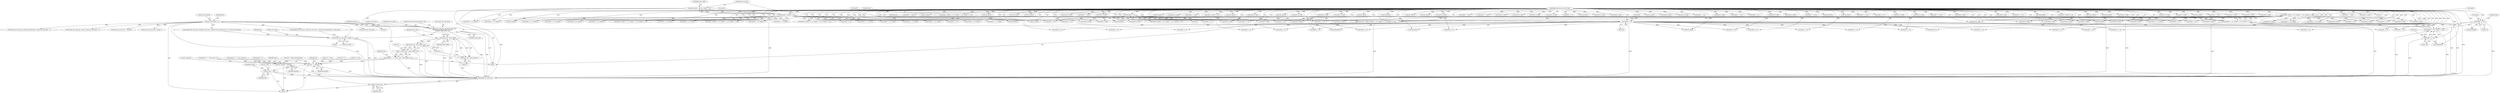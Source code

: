 digraph "0_radare2_f41e941341e44aa86edd4483c4487ec09a074257@pointer" {
"1000321" [label="(Call,snprintf (op->buf_asm, sizeof (op->buf_asm),\n\t\t\t\t\t\"fill-array-data-payload %d, %d\",\n\t\t\t\t\telem_width, array_size))"];
"1000159" [label="(Call,op->buf_asm[0] = 0)"];
"1000286" [label="(Call,elem_width = buf[2] | (buf[3] << 8))"];
"1000288" [label="(Call,buf[2] | (buf[3] << 8))"];
"1000129" [label="(MethodParameterIn,const ut8 *buf)"];
"1000292" [label="(Call,buf[3] << 8)"];
"1000298" [label="(Call,array_size = buf[4] | (buf[5] << 8) | (buf[6] << 16) | (buf[7] << 24))"];
"1000300" [label="(Call,buf[4] | (buf[5] << 8) | (buf[6] << 16) | (buf[7] << 24))"];
"1000304" [label="(Call,(buf[5] << 8) | (buf[6] << 16) | (buf[7] << 24))"];
"1000305" [label="(Call,buf[5] << 8)"];
"1000310" [label="(Call,(buf[6] << 16) | (buf[7] << 24))"];
"1000311" [label="(Call,buf[6] << 16)"];
"1000316" [label="(Call,buf[7] << 24)"];
"1000338" [label="(Call,array_size * elem_width)"];
"1000336" [label="(Call,(array_size * elem_width+1)/2)"];
"1000334" [label="(Call,2 * ((array_size * elem_width+1)/2))"];
"1000332" [label="(Call,payload = 2 * ((array_size * elem_width+1)/2))"];
"1002185" [label="(Call,op->payload = payload)"];
"1002190" [label="(Call,size += payload)"];
"1002193" [label="(Call,op->size = size)"];
"1002200" [label="(Return,return size;)"];
"1000337" [label="(Call,array_size * elem_width+1)"];
"1002172" [label="(Call,strcpy (op->buf_asm, \"invalid \"))"];
"1001909" [label="(Call,buf[3] << 8)"];
"1002194" [label="(Call,op->size)"];
"1000666" [label="(Call,buf[0] == 0x19)"];
"1000498" [label="(Call,(int) buf[1])"];
"1000195" [label="(Call,buf[4] | (buf[5] << 8) | (buf[6] << 16) | (buf[7] << 24))"];
"1000778" [label="(Call,(int) buf[1])"];
"1000600" [label="(Call,buf[4] << 16)"];
"1002197" [label="(Identifier,size)"];
"1001306" [label="(Call,buf[4] & 0x0f)"];
"1000340" [label="(Identifier,elem_width)"];
"1001258" [label="(Call,buf[3] << 8)"];
"1000438" [label="(Call,buf[3] << 8)"];
"1000430" [label="(Call,(int) buf[1])"];
"1001103" [label="(Call,buf[4] & 0x0f)"];
"1001198" [label="(Call,(int) buf[1])"];
"1000866" [label="(Call,(buf[3] << 8) | buf[2])"];
"1000268" [label="(Call,payload = 2 * (array_size*4))"];
"1000716" [label="(Call,(llint)buf[3])"];
"1001217" [label="(Call,buf[5] << 8)"];
"1001158" [label="(Call,buf[5] & 0x0f)"];
"1001789" [label="(Call,(buf[3] << 8) | buf[2])"];
"1000724" [label="(Call,(llint)buf[4])"];
"1001109" [label="(Call,buf[4] & 0xf0)"];
"1000334" [label="(Call,2 * ((array_size * elem_width+1)/2))"];
"1000131" [label="(Block,)"];
"1001651" [label="(Call,buf[0] == 0x23)"];
"1001062" [label="(Call,buf[1] & 0x0f)"];
"1000558" [label="(Call,buf[3] << 8)"];
"1000785" [label="(Call,(int) buf[2])"];
"1002199" [label="(Identifier,strasm)"];
"1000966" [label="(Call,buf[4] << 16)"];
"1001389" [label="(Call,(buf[3] << 8) | buf[2])"];
"1001342" [label="(Call,buf[5] & 0x0f)"];
"1001636" [label="(Call,buf[3] << 8)"];
"1002192" [label="(Identifier,payload)"];
"1000311" [label="(Call,buf[6] << 16)"];
"1000321" [label="(Call,snprintf (op->buf_asm, sizeof (op->buf_asm),\n\t\t\t\t\t\"fill-array-data-payload %d, %d\",\n\t\t\t\t\telem_width, array_size))"];
"1001782" [label="(Call,(int) buf[1])"];
"1000377" [label="(Call,strdup (op->buf_asm))"];
"1001619" [label="(Call,buf[1] & 0x0f)"];
"1001440" [label="(Call,buf[0] == 0x22)"];
"1000320" [label="(Literal,24)"];
"1000955" [label="(Call,buf[2] | (buf[3] << 8) | (buf[4] << 16) | (buf[5] << 24))"];
"1001003" [label="(Call,buf[3] << 8 | buf[2])"];
"1000246" [label="(Call,buf[2] | (buf[3] << 8))"];
"1000700" [label="(Call,(int) buf[1])"];
"1001004" [label="(Call,buf[3] << 8)"];
"1002018" [label="(Call,buf[4] & 0xf0)"];
"1000316" [label="(Call,buf[7] << 24)"];
"1002201" [label="(Identifier,size)"];
"1000165" [label="(Literal,0)"];
"1000463" [label="(Call,buf[3] << 8)"];
"1000594" [label="(Call,buf[3] << 8)"];
"1000309" [label="(Literal,8)"];
"1000331" [label="(Identifier,array_size)"];
"1001573" [label="(Call,(int) buf[1])"];
"1002179" [label="(Identifier,op)"];
"1001509" [label="(Call,buf[1] & 0x0f)"];
"1001030" [label="(Call,buf[2] | (buf[3] << 8) | (buf[4] << 16) | (buf[5] << 24))"];
"1000289" [label="(Call,buf[2])"];
"1001318" [label="(Call,buf[5] & 0x0f)"];
"1000909" [label="(Call,buf[3] << 8)"];
"1000342" [label="(Literal,2)"];
"1001969" [label="(Call,buf[5] & 0x0f)"];
"1002200" [label="(Return,return size;)"];
"1001635" [label="(Call,(buf[3] << 8) | buf[2])"];
"1000313" [label="(Identifier,buf)"];
"1000216" [label="(Call,snprintf (op->buf_asm, sizeof(op->buf_asm), \"packed-switch-payload %d, %d\", array_size, first_key))"];
"1000360" [label="(Call,strncpy (op->buf_asm, dalvik_opcodes[i].name, sizeof (op->buf_asm) - 1))"];
"1001348" [label="(Call,buf[5] & 0xf0)"];
"1000732" [label="(Call,(llint)buf[5])"];
"1000850" [label="(Call,buf[1] & 0x0f)"];
"1001800" [label="(Call,(buf[5] << 8) | buf[4])"];
"1001747" [label="(Call,buf[2] << 24)"];
"1001382" [label="(Call,(int) buf[1])"];
"1001205" [label="(Call,(buf[3] << 8) | buf[2])"];
"1001070" [label="(Call,buf[3] << 8)"];
"1000814" [label="(Call,(int) buf[1])"];
"1002186" [label="(Call,op->payload)"];
"1002024" [label="(Call,buf[5] & 0x0f)"];
"1001790" [label="(Call,buf[3] << 8)"];
"1002195" [label="(Identifier,op)"];
"1000474" [label="(Call,buf[5] << 8)"];
"1001926" [label="(Call,buf[4] & 0x0f)"];
"1000356" [label="(Call,size <= len)"];
"1000304" [label="(Call,(buf[5] << 8) | (buf[6] << 16) | (buf[7] << 24))"];
"1000286" [label="(Call,elem_width = buf[2] | (buf[3] << 8))"];
"1000936" [label="(Call,buf[3] << 8)"];
"1001722" [label="(Call,(int) buf[1])"];
"1001275" [label="(Call,buf[4] & 0x0f)"];
"1000548" [label="(Call,(int) buf[1])"];
"1000985" [label="(Call,buf[1] & 0x0f)"];
"1000655" [label="(Call,buf[2] << 16)"];
"1002054" [label="(Call,buf[0] == 0x24)"];
"1001646" [label="(Call,buf[0] == 0x20)"];
"1002193" [label="(Call,op->size = size)"];
"1000526" [label="(Call,buf[1] & 0xf0)"];
"1001164" [label="(Call,buf[5] & 0xf0)"];
"1000312" [label="(Call,buf[6])"];
"1000315" [label="(Literal,16)"];
"1000338" [label="(Call,array_size * elem_width)"];
"1000408" [label="(Call,buf[1] & 0xf0)"];
"1000858" [label="(Call,buf[1] & 0xf0)"];
"1000250" [label="(Call,buf[3] << 8)"];
"1001021" [label="(Call,(int) buf[1])"];
"1001249" [label="(Call,buf[1] & 0xf0)"];
"1001152" [label="(Call,buf[4] & 0xf0)"];
"1002173" [label="(Call,op->buf_asm)"];
"1001091" [label="(Call,buf[4] & 0x0f)"];
"1000828" [label="(Call,(int) buf[3])"];
"1002130" [label="(Call,size = 2)"];
"1001525" [label="(Call,(buf[3]<<8) | buf[2])"];
"1001257" [label="(Call,(buf[3] << 8) | buf[2])"];
"1000926" [label="(Call,(int) buf[1])"];
"1001944" [label="(Call,buf[4] & 0xf0)"];
"1000333" [label="(Identifier,payload)"];
"1000332" [label="(Call,payload = 2 * ((array_size * elem_width+1)/2))"];
"1002036" [label="(Call,buf[1] & 0x0f)"];
"1000206" [label="(Call,buf[6] << 16)"];
"1000908" [label="(Call,buf[3] << 8 | buf[2])"];
"1001312" [label="(Call,buf[4] & 0xf0)"];
"1000318" [label="(Identifier,buf)"];
"1000792" [label="(Call,(int) buf[3])"];
"1000611" [label="(Call,buf[0] == 0x17)"];
"1000230" [label="(Call,payload = 2 * (array_size * 2))"];
"1000187" [label="(Call,buf[3] << 8)"];
"1000971" [label="(Call,buf[5] << 24)"];
"1000557" [label="(Call,(buf[3] << 8) | buf[2])"];
"1001999" [label="(Call,buf[5] & 0xf0)"];
"1001293" [label="(Call,buf[4] & 0xf0)"];
"1001981" [label="(Call,buf[4] & 0x0f)"];
"1000473" [label="(Call,(buf[5] << 8) | buf[4])"];
"1000305" [label="(Call,buf[5] << 8)"];
"1000740" [label="(Call,(llint)buf[6])"];
"1001041" [label="(Call,buf[4] << 16)"];
"1000292" [label="(Call,buf[3] << 8)"];
"1001069" [label="(Call,(buf[3] << 8) | buf[2])"];
"1001399" [label="(Call,buf[0] == 0x1a)"];
"1000335" [label="(Literal,2)"];
"1000582" [label="(Call,(int) buf[1])"];
"1002182" [label="(Call,size = len)"];
"1000935" [label="(Call,buf[3] << 8 | buf[2])"];
"1000645" [label="(Call,(int) buf[1])"];
"1000325" [label="(Call,sizeof (op->buf_asm))"];
"1000129" [label="(MethodParameterIn,const ut8 *buf)"];
"1001435" [label="(Call,buf[0] == 0x1f)"];
"1002176" [label="(Literal,\"invalid \")"];
"1001957" [label="(Call,buf[4] & 0x0f)"];
"1001993" [label="(Call,buf[5] & 0x0f)"];
"1000200" [label="(Call,buf[5] << 8)"];
"1000993" [label="(Call,buf[1] & 0xf0)"];
"1001134" [label="(Call,buf[5] & 0x0f)"];
"1001731" [label="(Call,buf[5] | (buf[4] << 8) | (buf[3] << 16) | (buf[2] << 24))"];
"1002136" [label="(Call,strncpy (op->buf_asm, strasm, sizeof (op->buf_asm) - 1))"];
"1000136" [label="(Call,payload = 0)"];
"1001216" [label="(Call,(buf[5] << 8) | buf[4])"];
"1001581" [label="(Call,buf[3] << 8)"];
"1001517" [label="(Call,buf[1] & 0xf0)"];
"1001287" [label="(Call,buf[4] & 0x0f)"];
"1001810" [label="(Call,buf[0] == 0x25)"];
"1001801" [label="(Call,buf[5] << 8)"];
"1000341" [label="(Literal,1)"];
"1001526" [label="(Call,buf[3]<<8)"];
"1001987" [label="(Call,buf[4] & 0xf0)"];
"1000300" [label="(Call,buf[4] | (buf[5] << 8) | (buf[6] << 16) | (buf[7] << 24))"];
"1001736" [label="(Call,buf[4] << 8)"];
"1000293" [label="(Call,buf[3])"];
"1000960" [label="(Call,buf[3] << 8)"];
"1001580" [label="(Call,(buf[3] << 8) | buf[2])"];
"1000339" [label="(Identifier,array_size)"];
"1002189" [label="(Identifier,payload)"];
"1000867" [label="(Call,buf[3] << 8)"];
"1001046" [label="(Call,buf[5] << 24)"];
"1000306" [label="(Call,buf[5])"];
"1002202" [label="(MethodReturn,static int)"];
"1000160" [label="(Call,op->buf_asm[0])"];
"1000301" [label="(Call,buf[4])"];
"1000322" [label="(Call,op->buf_asm)"];
"1000381" [label="(Call,size = dalvik_opcodes[i].len)"];
"1001908" [label="(Call,(buf[3] << 8) | buf[2])"];
"1000330" [label="(Identifier,elem_width)"];
"1001963" [label="(Call,buf[4] & 0xf0)"];
"1000211" [label="(Call,buf[7] << 24)"];
"1001742" [label="(Call,buf[3] << 16)"];
"1002171" [label="(Block,)"];
"1000756" [label="(Call,(llint)buf[8])"];
"1000329" [label="(Literal,\"fill-array-data-payload %d, %d\")"];
"1002172" [label="(Call,strcpy (op->buf_asm, \"invalid \"))"];
"1002161" [label="(Call,strcpy (op->buf_asm , \"invalid\"))"];
"1000589" [label="(Call,buf[2] | (buf[3] << 8) | (buf[4] << 16) | (buf[5] << 24))"];
"1000255" [label="(Call,snprintf (op->buf_asm, sizeof (op->buf_asm), \"sparse-switch-payload %d\", array_size))"];
"1000183" [label="(Call,buf[2] | (buf[3] << 8))"];
"1000296" [label="(Literal,8)"];
"1000317" [label="(Call,buf[7])"];
"1000462" [label="(Call,(buf[3] << 8) | buf[2])"];
"1000892" [label="(Call,(char) buf[1])"];
"1000336" [label="(Call,(array_size * elem_width+1)/2)"];
"1000299" [label="(Identifier,array_size)"];
"1000763" [label="(Call,(llint)buf[9])"];
"1002191" [label="(Identifier,size)"];
"1000298" [label="(Call,array_size = buf[4] | (buf[5] << 8) | (buf[6] << 16) | (buf[7] << 24))"];
"1001128" [label="(Call,buf[4] & 0xf0)"];
"1000310" [label="(Call,(buf[6] << 16) | (buf[7] << 24))"];
"1001206" [label="(Call,buf[3] << 8)"];
"1000169" [label="(Identifier,buf)"];
"1000437" [label="(Call,(buf[3] << 8) | buf[2])"];
"1001035" [label="(Call,buf[3] << 8)"];
"1000748" [label="(Call,(llint)buf[7])"];
"1000605" [label="(Call,buf[5] << 24)"];
"1000323" [label="(Identifier,op)"];
"1000284" [label="(Block,)"];
"1001122" [label="(Call,buf[4] & 0x0f)"];
"1000660" [label="(Call,buf[3] << 24)"];
"1000337" [label="(Call,array_size * elem_width+1)"];
"1000518" [label="(Call,buf[1] & 0x0f)"];
"1001627" [label="(Call,buf[1] & 0xf0)"];
"1000159" [label="(Call,op->buf_asm[0] = 0)"];
"1000142" [label="(Call,(int) buf[0])"];
"1001429" [label="(Call,buf[0] == 0x1c)"];
"1001330" [label="(Call,buf[4] & 0x0f)"];
"1001900" [label="(Call,buf[1] & 0xf0)"];
"1002012" [label="(Call,buf[4] & 0x0f)"];
"1002030" [label="(Call,buf[5] & 0xf0)"];
"1000344" [label="(Identifier,size)"];
"1001336" [label="(Call,buf[4] & 0xf0)"];
"1000709" [label="(Call,(llint)buf[2])"];
"1000821" [label="(Call,(int) buf[2])"];
"1002185" [label="(Call,op->payload = payload)"];
"1001146" [label="(Call,buf[4] & 0x0f)"];
"1000287" [label="(Identifier,elem_width)"];
"1001938" [label="(Call,buf[4] & 0x0f)"];
"1002120" [label="(Call,strcpy (op->buf_asm, \"invalid \"))"];
"1001390" [label="(Call,buf[3] << 8)"];
"1000167" [label="(Call,buf[0] == 0x00)"];
"1000400" [label="(Call,buf[1] & 0x0f)"];
"1000288" [label="(Call,buf[2] | (buf[3] << 8))"];
"1002190" [label="(Call,size += payload)"];
"1000321" -> "1000284"  [label="AST: "];
"1000321" -> "1000331"  [label="CFG: "];
"1000322" -> "1000321"  [label="AST: "];
"1000325" -> "1000321"  [label="AST: "];
"1000329" -> "1000321"  [label="AST: "];
"1000330" -> "1000321"  [label="AST: "];
"1000331" -> "1000321"  [label="AST: "];
"1000333" -> "1000321"  [label="CFG: "];
"1000321" -> "1002202"  [label="DDG: "];
"1000321" -> "1002202"  [label="DDG: "];
"1000159" -> "1000321"  [label="DDG: "];
"1000286" -> "1000321"  [label="DDG: "];
"1000298" -> "1000321"  [label="DDG: "];
"1000321" -> "1000338"  [label="DDG: "];
"1000321" -> "1000338"  [label="DDG: "];
"1000321" -> "1002172"  [label="DDG: "];
"1000159" -> "1000131"  [label="AST: "];
"1000159" -> "1000165"  [label="CFG: "];
"1000160" -> "1000159"  [label="AST: "];
"1000165" -> "1000159"  [label="AST: "];
"1000169" -> "1000159"  [label="CFG: "];
"1000159" -> "1002202"  [label="DDG: "];
"1000159" -> "1000216"  [label="DDG: "];
"1000159" -> "1000255"  [label="DDG: "];
"1000159" -> "1000360"  [label="DDG: "];
"1000159" -> "1000377"  [label="DDG: "];
"1000159" -> "1002120"  [label="DDG: "];
"1000159" -> "1002136"  [label="DDG: "];
"1000159" -> "1002161"  [label="DDG: "];
"1000159" -> "1002172"  [label="DDG: "];
"1000286" -> "1000284"  [label="AST: "];
"1000286" -> "1000288"  [label="CFG: "];
"1000287" -> "1000286"  [label="AST: "];
"1000288" -> "1000286"  [label="AST: "];
"1000299" -> "1000286"  [label="CFG: "];
"1000286" -> "1002202"  [label="DDG: "];
"1000288" -> "1000286"  [label="DDG: "];
"1000288" -> "1000286"  [label="DDG: "];
"1000288" -> "1000292"  [label="CFG: "];
"1000289" -> "1000288"  [label="AST: "];
"1000292" -> "1000288"  [label="AST: "];
"1000288" -> "1002202"  [label="DDG: "];
"1000288" -> "1002202"  [label="DDG: "];
"1000129" -> "1000288"  [label="DDG: "];
"1000292" -> "1000288"  [label="DDG: "];
"1000292" -> "1000288"  [label="DDG: "];
"1000288" -> "1000437"  [label="DDG: "];
"1000288" -> "1000462"  [label="DDG: "];
"1000288" -> "1000557"  [label="DDG: "];
"1000288" -> "1000589"  [label="DDG: "];
"1000288" -> "1000655"  [label="DDG: "];
"1000288" -> "1000709"  [label="DDG: "];
"1000288" -> "1000785"  [label="DDG: "];
"1000288" -> "1000821"  [label="DDG: "];
"1000288" -> "1000866"  [label="DDG: "];
"1000288" -> "1000908"  [label="DDG: "];
"1000288" -> "1000935"  [label="DDG: "];
"1000288" -> "1000955"  [label="DDG: "];
"1000288" -> "1001003"  [label="DDG: "];
"1000288" -> "1001030"  [label="DDG: "];
"1000288" -> "1001069"  [label="DDG: "];
"1000288" -> "1001205"  [label="DDG: "];
"1000288" -> "1001257"  [label="DDG: "];
"1000288" -> "1001389"  [label="DDG: "];
"1000288" -> "1001525"  [label="DDG: "];
"1000288" -> "1001580"  [label="DDG: "];
"1000288" -> "1001635"  [label="DDG: "];
"1000288" -> "1001747"  [label="DDG: "];
"1000288" -> "1001789"  [label="DDG: "];
"1000288" -> "1001908"  [label="DDG: "];
"1000129" -> "1000126"  [label="AST: "];
"1000129" -> "1002202"  [label="DDG: "];
"1000129" -> "1000142"  [label="DDG: "];
"1000129" -> "1000167"  [label="DDG: "];
"1000129" -> "1000183"  [label="DDG: "];
"1000129" -> "1000187"  [label="DDG: "];
"1000129" -> "1000195"  [label="DDG: "];
"1000129" -> "1000200"  [label="DDG: "];
"1000129" -> "1000206"  [label="DDG: "];
"1000129" -> "1000211"  [label="DDG: "];
"1000129" -> "1000246"  [label="DDG: "];
"1000129" -> "1000250"  [label="DDG: "];
"1000129" -> "1000292"  [label="DDG: "];
"1000129" -> "1000300"  [label="DDG: "];
"1000129" -> "1000305"  [label="DDG: "];
"1000129" -> "1000311"  [label="DDG: "];
"1000129" -> "1000316"  [label="DDG: "];
"1000129" -> "1000400"  [label="DDG: "];
"1000129" -> "1000408"  [label="DDG: "];
"1000129" -> "1000430"  [label="DDG: "];
"1000129" -> "1000438"  [label="DDG: "];
"1000129" -> "1000437"  [label="DDG: "];
"1000129" -> "1000463"  [label="DDG: "];
"1000129" -> "1000462"  [label="DDG: "];
"1000129" -> "1000474"  [label="DDG: "];
"1000129" -> "1000473"  [label="DDG: "];
"1000129" -> "1000498"  [label="DDG: "];
"1000129" -> "1000518"  [label="DDG: "];
"1000129" -> "1000526"  [label="DDG: "];
"1000129" -> "1000548"  [label="DDG: "];
"1000129" -> "1000558"  [label="DDG: "];
"1000129" -> "1000557"  [label="DDG: "];
"1000129" -> "1000582"  [label="DDG: "];
"1000129" -> "1000589"  [label="DDG: "];
"1000129" -> "1000594"  [label="DDG: "];
"1000129" -> "1000600"  [label="DDG: "];
"1000129" -> "1000605"  [label="DDG: "];
"1000129" -> "1000611"  [label="DDG: "];
"1000129" -> "1000645"  [label="DDG: "];
"1000129" -> "1000655"  [label="DDG: "];
"1000129" -> "1000660"  [label="DDG: "];
"1000129" -> "1000666"  [label="DDG: "];
"1000129" -> "1000700"  [label="DDG: "];
"1000129" -> "1000709"  [label="DDG: "];
"1000129" -> "1000716"  [label="DDG: "];
"1000129" -> "1000724"  [label="DDG: "];
"1000129" -> "1000732"  [label="DDG: "];
"1000129" -> "1000740"  [label="DDG: "];
"1000129" -> "1000748"  [label="DDG: "];
"1000129" -> "1000756"  [label="DDG: "];
"1000129" -> "1000763"  [label="DDG: "];
"1000129" -> "1000778"  [label="DDG: "];
"1000129" -> "1000785"  [label="DDG: "];
"1000129" -> "1000792"  [label="DDG: "];
"1000129" -> "1000814"  [label="DDG: "];
"1000129" -> "1000821"  [label="DDG: "];
"1000129" -> "1000828"  [label="DDG: "];
"1000129" -> "1000850"  [label="DDG: "];
"1000129" -> "1000858"  [label="DDG: "];
"1000129" -> "1000867"  [label="DDG: "];
"1000129" -> "1000866"  [label="DDG: "];
"1000129" -> "1000892"  [label="DDG: "];
"1000129" -> "1000909"  [label="DDG: "];
"1000129" -> "1000908"  [label="DDG: "];
"1000129" -> "1000926"  [label="DDG: "];
"1000129" -> "1000936"  [label="DDG: "];
"1000129" -> "1000935"  [label="DDG: "];
"1000129" -> "1000955"  [label="DDG: "];
"1000129" -> "1000960"  [label="DDG: "];
"1000129" -> "1000966"  [label="DDG: "];
"1000129" -> "1000971"  [label="DDG: "];
"1000129" -> "1000985"  [label="DDG: "];
"1000129" -> "1000993"  [label="DDG: "];
"1000129" -> "1001004"  [label="DDG: "];
"1000129" -> "1001003"  [label="DDG: "];
"1000129" -> "1001021"  [label="DDG: "];
"1000129" -> "1001030"  [label="DDG: "];
"1000129" -> "1001035"  [label="DDG: "];
"1000129" -> "1001041"  [label="DDG: "];
"1000129" -> "1001046"  [label="DDG: "];
"1000129" -> "1001062"  [label="DDG: "];
"1000129" -> "1001070"  [label="DDG: "];
"1000129" -> "1001069"  [label="DDG: "];
"1000129" -> "1001091"  [label="DDG: "];
"1000129" -> "1001103"  [label="DDG: "];
"1000129" -> "1001109"  [label="DDG: "];
"1000129" -> "1001122"  [label="DDG: "];
"1000129" -> "1001128"  [label="DDG: "];
"1000129" -> "1001134"  [label="DDG: "];
"1000129" -> "1001146"  [label="DDG: "];
"1000129" -> "1001152"  [label="DDG: "];
"1000129" -> "1001158"  [label="DDG: "];
"1000129" -> "1001164"  [label="DDG: "];
"1000129" -> "1001198"  [label="DDG: "];
"1000129" -> "1001206"  [label="DDG: "];
"1000129" -> "1001205"  [label="DDG: "];
"1000129" -> "1001217"  [label="DDG: "];
"1000129" -> "1001216"  [label="DDG: "];
"1000129" -> "1001249"  [label="DDG: "];
"1000129" -> "1001258"  [label="DDG: "];
"1000129" -> "1001257"  [label="DDG: "];
"1000129" -> "1001275"  [label="DDG: "];
"1000129" -> "1001287"  [label="DDG: "];
"1000129" -> "1001293"  [label="DDG: "];
"1000129" -> "1001306"  [label="DDG: "];
"1000129" -> "1001312"  [label="DDG: "];
"1000129" -> "1001318"  [label="DDG: "];
"1000129" -> "1001330"  [label="DDG: "];
"1000129" -> "1001336"  [label="DDG: "];
"1000129" -> "1001342"  [label="DDG: "];
"1000129" -> "1001348"  [label="DDG: "];
"1000129" -> "1001382"  [label="DDG: "];
"1000129" -> "1001390"  [label="DDG: "];
"1000129" -> "1001389"  [label="DDG: "];
"1000129" -> "1001399"  [label="DDG: "];
"1000129" -> "1001429"  [label="DDG: "];
"1000129" -> "1001435"  [label="DDG: "];
"1000129" -> "1001440"  [label="DDG: "];
"1000129" -> "1001509"  [label="DDG: "];
"1000129" -> "1001517"  [label="DDG: "];
"1000129" -> "1001526"  [label="DDG: "];
"1000129" -> "1001525"  [label="DDG: "];
"1000129" -> "1001573"  [label="DDG: "];
"1000129" -> "1001581"  [label="DDG: "];
"1000129" -> "1001580"  [label="DDG: "];
"1000129" -> "1001619"  [label="DDG: "];
"1000129" -> "1001627"  [label="DDG: "];
"1000129" -> "1001636"  [label="DDG: "];
"1000129" -> "1001635"  [label="DDG: "];
"1000129" -> "1001646"  [label="DDG: "];
"1000129" -> "1001651"  [label="DDG: "];
"1000129" -> "1001722"  [label="DDG: "];
"1000129" -> "1001731"  [label="DDG: "];
"1000129" -> "1001736"  [label="DDG: "];
"1000129" -> "1001742"  [label="DDG: "];
"1000129" -> "1001747"  [label="DDG: "];
"1000129" -> "1001782"  [label="DDG: "];
"1000129" -> "1001790"  [label="DDG: "];
"1000129" -> "1001789"  [label="DDG: "];
"1000129" -> "1001801"  [label="DDG: "];
"1000129" -> "1001800"  [label="DDG: "];
"1000129" -> "1001810"  [label="DDG: "];
"1000129" -> "1001900"  [label="DDG: "];
"1000129" -> "1001909"  [label="DDG: "];
"1000129" -> "1001908"  [label="DDG: "];
"1000129" -> "1001926"  [label="DDG: "];
"1000129" -> "1001938"  [label="DDG: "];
"1000129" -> "1001944"  [label="DDG: "];
"1000129" -> "1001957"  [label="DDG: "];
"1000129" -> "1001963"  [label="DDG: "];
"1000129" -> "1001969"  [label="DDG: "];
"1000129" -> "1001981"  [label="DDG: "];
"1000129" -> "1001987"  [label="DDG: "];
"1000129" -> "1001993"  [label="DDG: "];
"1000129" -> "1001999"  [label="DDG: "];
"1000129" -> "1002012"  [label="DDG: "];
"1000129" -> "1002018"  [label="DDG: "];
"1000129" -> "1002024"  [label="DDG: "];
"1000129" -> "1002030"  [label="DDG: "];
"1000129" -> "1002036"  [label="DDG: "];
"1000129" -> "1002054"  [label="DDG: "];
"1000292" -> "1000296"  [label="CFG: "];
"1000293" -> "1000292"  [label="AST: "];
"1000296" -> "1000292"  [label="AST: "];
"1000292" -> "1002202"  [label="DDG: "];
"1000292" -> "1000438"  [label="DDG: "];
"1000292" -> "1000463"  [label="DDG: "];
"1000292" -> "1000558"  [label="DDG: "];
"1000292" -> "1000594"  [label="DDG: "];
"1000292" -> "1000660"  [label="DDG: "];
"1000292" -> "1000716"  [label="DDG: "];
"1000292" -> "1000792"  [label="DDG: "];
"1000292" -> "1000828"  [label="DDG: "];
"1000292" -> "1000867"  [label="DDG: "];
"1000292" -> "1000909"  [label="DDG: "];
"1000292" -> "1000936"  [label="DDG: "];
"1000292" -> "1000960"  [label="DDG: "];
"1000292" -> "1001004"  [label="DDG: "];
"1000292" -> "1001035"  [label="DDG: "];
"1000292" -> "1001070"  [label="DDG: "];
"1000292" -> "1001206"  [label="DDG: "];
"1000292" -> "1001258"  [label="DDG: "];
"1000292" -> "1001390"  [label="DDG: "];
"1000292" -> "1001526"  [label="DDG: "];
"1000292" -> "1001581"  [label="DDG: "];
"1000292" -> "1001636"  [label="DDG: "];
"1000292" -> "1001742"  [label="DDG: "];
"1000292" -> "1001790"  [label="DDG: "];
"1000292" -> "1001909"  [label="DDG: "];
"1000298" -> "1000284"  [label="AST: "];
"1000298" -> "1000300"  [label="CFG: "];
"1000299" -> "1000298"  [label="AST: "];
"1000300" -> "1000298"  [label="AST: "];
"1000323" -> "1000298"  [label="CFG: "];
"1000298" -> "1002202"  [label="DDG: "];
"1000300" -> "1000298"  [label="DDG: "];
"1000300" -> "1000298"  [label="DDG: "];
"1000300" -> "1000304"  [label="CFG: "];
"1000301" -> "1000300"  [label="AST: "];
"1000304" -> "1000300"  [label="AST: "];
"1000300" -> "1002202"  [label="DDG: "];
"1000300" -> "1002202"  [label="DDG: "];
"1000304" -> "1000300"  [label="DDG: "];
"1000304" -> "1000300"  [label="DDG: "];
"1000300" -> "1000473"  [label="DDG: "];
"1000300" -> "1000600"  [label="DDG: "];
"1000300" -> "1000724"  [label="DDG: "];
"1000300" -> "1000966"  [label="DDG: "];
"1000300" -> "1001041"  [label="DDG: "];
"1000300" -> "1001091"  [label="DDG: "];
"1000300" -> "1001103"  [label="DDG: "];
"1000300" -> "1001122"  [label="DDG: "];
"1000300" -> "1001146"  [label="DDG: "];
"1000300" -> "1001216"  [label="DDG: "];
"1000300" -> "1001275"  [label="DDG: "];
"1000300" -> "1001287"  [label="DDG: "];
"1000300" -> "1001306"  [label="DDG: "];
"1000300" -> "1001330"  [label="DDG: "];
"1000300" -> "1001736"  [label="DDG: "];
"1000300" -> "1001800"  [label="DDG: "];
"1000300" -> "1001926"  [label="DDG: "];
"1000300" -> "1001938"  [label="DDG: "];
"1000300" -> "1001957"  [label="DDG: "];
"1000300" -> "1001981"  [label="DDG: "];
"1000300" -> "1002012"  [label="DDG: "];
"1000304" -> "1000310"  [label="CFG: "];
"1000305" -> "1000304"  [label="AST: "];
"1000310" -> "1000304"  [label="AST: "];
"1000304" -> "1002202"  [label="DDG: "];
"1000304" -> "1002202"  [label="DDG: "];
"1000305" -> "1000304"  [label="DDG: "];
"1000305" -> "1000304"  [label="DDG: "];
"1000310" -> "1000304"  [label="DDG: "];
"1000310" -> "1000304"  [label="DDG: "];
"1000305" -> "1000309"  [label="CFG: "];
"1000306" -> "1000305"  [label="AST: "];
"1000309" -> "1000305"  [label="AST: "];
"1000313" -> "1000305"  [label="CFG: "];
"1000305" -> "1002202"  [label="DDG: "];
"1000305" -> "1000474"  [label="DDG: "];
"1000305" -> "1000605"  [label="DDG: "];
"1000305" -> "1000732"  [label="DDG: "];
"1000305" -> "1000971"  [label="DDG: "];
"1000305" -> "1001046"  [label="DDG: "];
"1000305" -> "1001134"  [label="DDG: "];
"1000305" -> "1001158"  [label="DDG: "];
"1000305" -> "1001217"  [label="DDG: "];
"1000305" -> "1001318"  [label="DDG: "];
"1000305" -> "1001342"  [label="DDG: "];
"1000305" -> "1001731"  [label="DDG: "];
"1000305" -> "1001801"  [label="DDG: "];
"1000305" -> "1001969"  [label="DDG: "];
"1000305" -> "1001993"  [label="DDG: "];
"1000305" -> "1002024"  [label="DDG: "];
"1000310" -> "1000316"  [label="CFG: "];
"1000311" -> "1000310"  [label="AST: "];
"1000316" -> "1000310"  [label="AST: "];
"1000310" -> "1002202"  [label="DDG: "];
"1000310" -> "1002202"  [label="DDG: "];
"1000311" -> "1000310"  [label="DDG: "];
"1000311" -> "1000310"  [label="DDG: "];
"1000316" -> "1000310"  [label="DDG: "];
"1000316" -> "1000310"  [label="DDG: "];
"1000311" -> "1000315"  [label="CFG: "];
"1000312" -> "1000311"  [label="AST: "];
"1000315" -> "1000311"  [label="AST: "];
"1000318" -> "1000311"  [label="CFG: "];
"1000311" -> "1002202"  [label="DDG: "];
"1000311" -> "1000740"  [label="DDG: "];
"1000316" -> "1000320"  [label="CFG: "];
"1000317" -> "1000316"  [label="AST: "];
"1000320" -> "1000316"  [label="AST: "];
"1000316" -> "1002202"  [label="DDG: "];
"1000316" -> "1000748"  [label="DDG: "];
"1000338" -> "1000337"  [label="AST: "];
"1000338" -> "1000340"  [label="CFG: "];
"1000339" -> "1000338"  [label="AST: "];
"1000340" -> "1000338"  [label="AST: "];
"1000341" -> "1000338"  [label="CFG: "];
"1000338" -> "1002202"  [label="DDG: "];
"1000338" -> "1002202"  [label="DDG: "];
"1000338" -> "1000336"  [label="DDG: "];
"1000338" -> "1000336"  [label="DDG: "];
"1000338" -> "1000337"  [label="DDG: "];
"1000338" -> "1000337"  [label="DDG: "];
"1000336" -> "1000334"  [label="AST: "];
"1000336" -> "1000342"  [label="CFG: "];
"1000337" -> "1000336"  [label="AST: "];
"1000342" -> "1000336"  [label="AST: "];
"1000334" -> "1000336"  [label="CFG: "];
"1000336" -> "1002202"  [label="DDG: "];
"1000336" -> "1000334"  [label="DDG: "];
"1000336" -> "1000334"  [label="DDG: "];
"1000334" -> "1000332"  [label="AST: "];
"1000335" -> "1000334"  [label="AST: "];
"1000332" -> "1000334"  [label="CFG: "];
"1000334" -> "1002202"  [label="DDG: "];
"1000334" -> "1000332"  [label="DDG: "];
"1000334" -> "1000332"  [label="DDG: "];
"1000332" -> "1000284"  [label="AST: "];
"1000333" -> "1000332"  [label="AST: "];
"1000344" -> "1000332"  [label="CFG: "];
"1000332" -> "1002202"  [label="DDG: "];
"1000332" -> "1002185"  [label="DDG: "];
"1000332" -> "1002190"  [label="DDG: "];
"1002185" -> "1000131"  [label="AST: "];
"1002185" -> "1002189"  [label="CFG: "];
"1002186" -> "1002185"  [label="AST: "];
"1002189" -> "1002185"  [label="AST: "];
"1002191" -> "1002185"  [label="CFG: "];
"1002185" -> "1002202"  [label="DDG: "];
"1000268" -> "1002185"  [label="DDG: "];
"1000230" -> "1002185"  [label="DDG: "];
"1000136" -> "1002185"  [label="DDG: "];
"1002190" -> "1000131"  [label="AST: "];
"1002190" -> "1002192"  [label="CFG: "];
"1002191" -> "1002190"  [label="AST: "];
"1002192" -> "1002190"  [label="AST: "];
"1002195" -> "1002190"  [label="CFG: "];
"1002190" -> "1002202"  [label="DDG: "];
"1000268" -> "1002190"  [label="DDG: "];
"1000230" -> "1002190"  [label="DDG: "];
"1000136" -> "1002190"  [label="DDG: "];
"1002182" -> "1002190"  [label="DDG: "];
"1002130" -> "1002190"  [label="DDG: "];
"1000356" -> "1002190"  [label="DDG: "];
"1000381" -> "1002190"  [label="DDG: "];
"1002190" -> "1002193"  [label="DDG: "];
"1002190" -> "1002200"  [label="DDG: "];
"1002193" -> "1000131"  [label="AST: "];
"1002193" -> "1002197"  [label="CFG: "];
"1002194" -> "1002193"  [label="AST: "];
"1002197" -> "1002193"  [label="AST: "];
"1002199" -> "1002193"  [label="CFG: "];
"1002193" -> "1002202"  [label="DDG: "];
"1002193" -> "1002202"  [label="DDG: "];
"1002200" -> "1000131"  [label="AST: "];
"1002200" -> "1002201"  [label="CFG: "];
"1002201" -> "1002200"  [label="AST: "];
"1002202" -> "1002200"  [label="CFG: "];
"1002200" -> "1002202"  [label="DDG: "];
"1002201" -> "1002200"  [label="DDG: "];
"1000337" -> "1000341"  [label="CFG: "];
"1000341" -> "1000337"  [label="AST: "];
"1000342" -> "1000337"  [label="CFG: "];
"1000337" -> "1002202"  [label="DDG: "];
"1002172" -> "1002171"  [label="AST: "];
"1002172" -> "1002176"  [label="CFG: "];
"1002173" -> "1002172"  [label="AST: "];
"1002176" -> "1002172"  [label="AST: "];
"1002179" -> "1002172"  [label="CFG: "];
"1002172" -> "1002202"  [label="DDG: "];
"1002172" -> "1002202"  [label="DDG: "];
"1000255" -> "1002172"  [label="DDG: "];
"1000216" -> "1002172"  [label="DDG: "];
}
